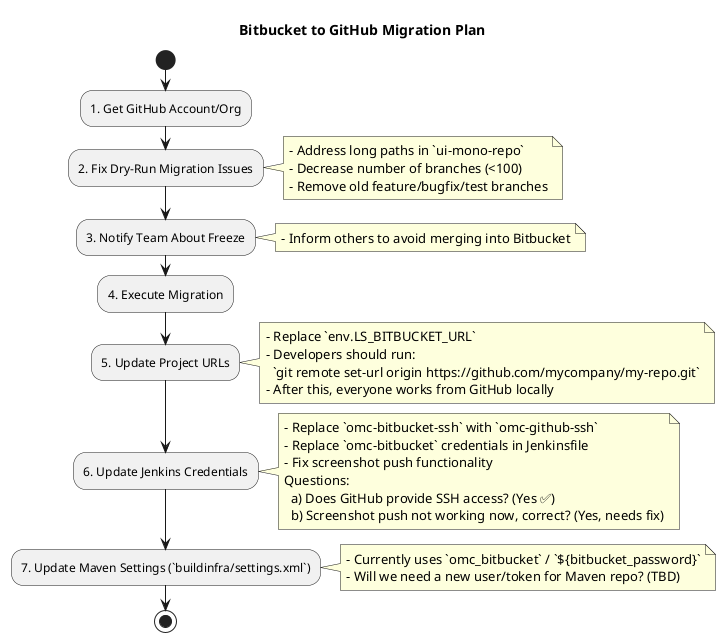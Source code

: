 @startuml Bitbucket to GitHub Migration Plan
title Bitbucket to GitHub Migration Plan

start

:1. Get GitHub Account/Org;

:2. Fix Dry-Run Migration Issues;
note right
  - Address long paths in `ui-mono-repo`
  - Decrease number of branches (<100)
  - Remove old feature/bugfix/test branches
end note

:3. Notify Team About Freeze;
note right
  - Inform others to avoid merging into Bitbucket
end note

:4. Execute Migration;

:5. Update Project URLs;
note right
  - Replace `env.LS_BITBUCKET_URL`
  - Developers should run:
    `git remote set-url origin https://github.com/mycompany/my-repo.git`
  - After this, everyone works from GitHub locally
end note

:6. Update Jenkins Credentials;
note right
  - Replace `omc-bitbucket-ssh` with `omc-github-ssh`
  - Replace `omc-bitbucket` credentials in Jenkinsfile
  - Fix screenshot push functionality
  Questions:
    a) Does GitHub provide SSH access? (Yes ✅)
    b) Screenshot push not working now, correct? (Yes, needs fix)
end note

:7. Update Maven Settings (`buildinfra/settings.xml`);
note right
  - Currently uses `omc_bitbucket` / `${bitbucket_password}`
  - Will we need a new user/token for Maven repo? (TBD)
end note

stop
@enduml

